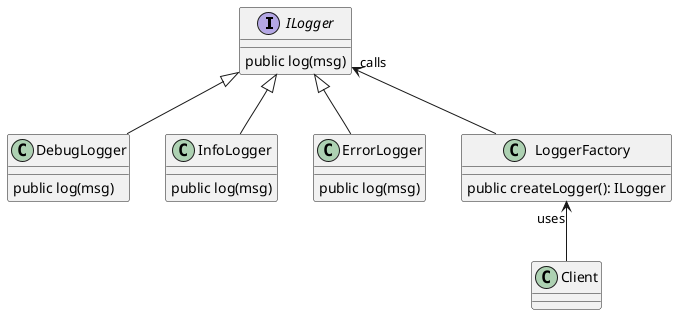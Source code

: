 @startuml logger
interface ILogger {
    public log(msg)
}
class DebugLogger {
    public log(msg)
}
class InfoLogger {
    public log(msg)
}
class ErrorLogger {
    public log(msg)
}
class LoggerFactory {
    public createLogger(): ILogger
}
class Client

ILogger <|-- DebugLogger
ILogger <|-- InfoLogger
ILogger <|-- ErrorLogger

ILogger "calls" <-- LoggerFactory
LoggerFactory "uses" <-- Client
@enduml